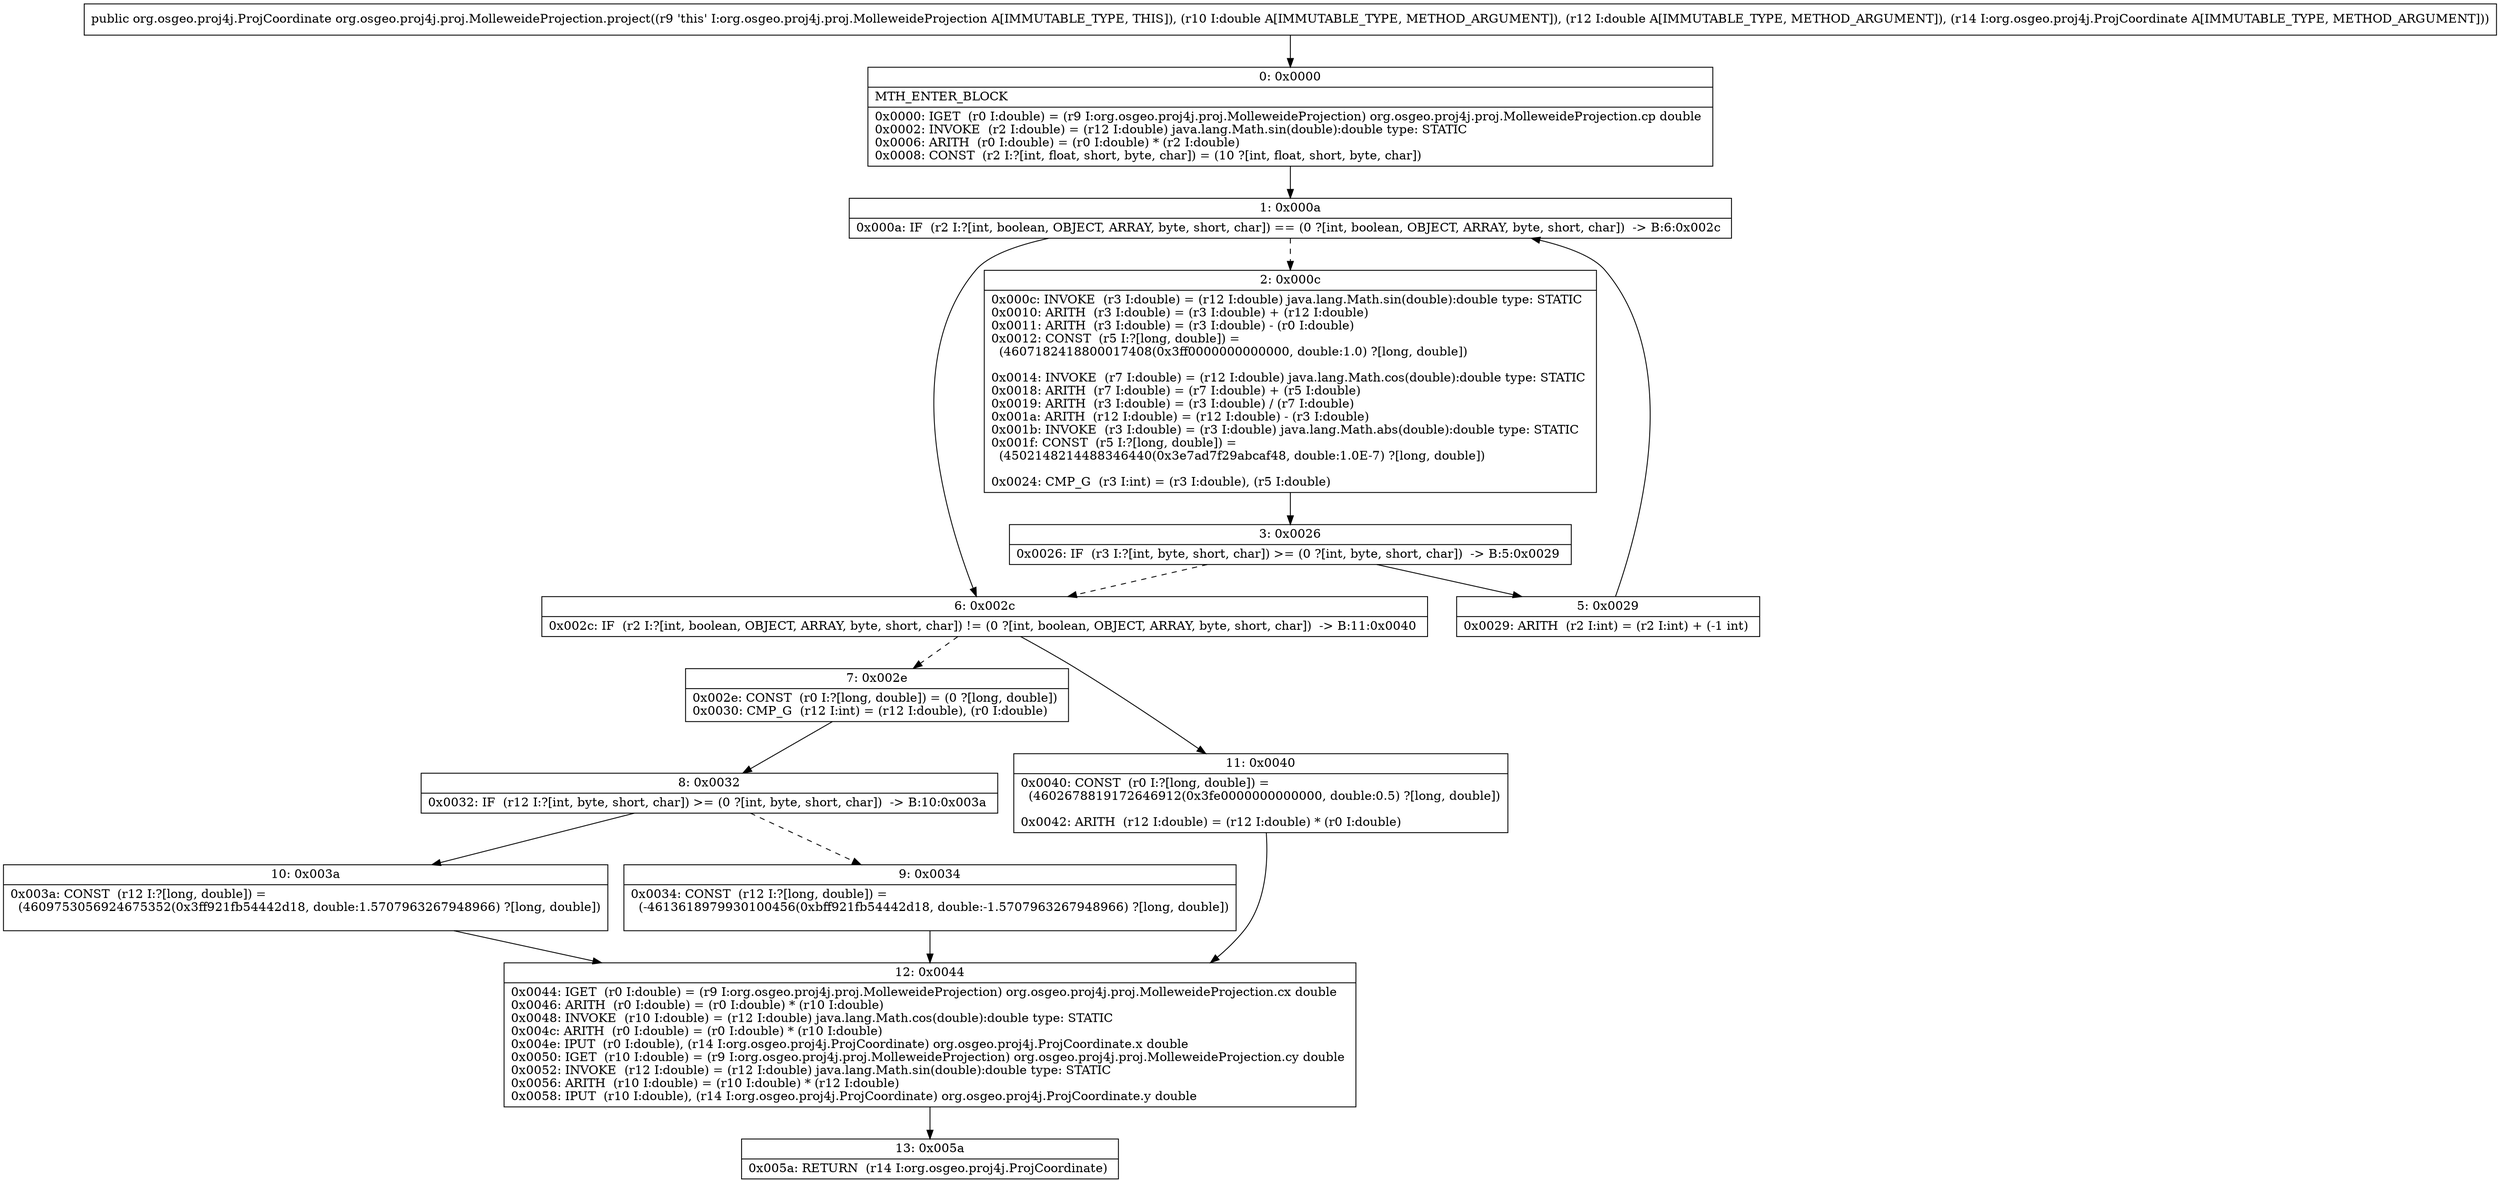 digraph "CFG fororg.osgeo.proj4j.proj.MolleweideProjection.project(DDLorg\/osgeo\/proj4j\/ProjCoordinate;)Lorg\/osgeo\/proj4j\/ProjCoordinate;" {
Node_0 [shape=record,label="{0\:\ 0x0000|MTH_ENTER_BLOCK\l|0x0000: IGET  (r0 I:double) = (r9 I:org.osgeo.proj4j.proj.MolleweideProjection) org.osgeo.proj4j.proj.MolleweideProjection.cp double \l0x0002: INVOKE  (r2 I:double) = (r12 I:double) java.lang.Math.sin(double):double type: STATIC \l0x0006: ARITH  (r0 I:double) = (r0 I:double) * (r2 I:double) \l0x0008: CONST  (r2 I:?[int, float, short, byte, char]) = (10 ?[int, float, short, byte, char]) \l}"];
Node_1 [shape=record,label="{1\:\ 0x000a|0x000a: IF  (r2 I:?[int, boolean, OBJECT, ARRAY, byte, short, char]) == (0 ?[int, boolean, OBJECT, ARRAY, byte, short, char])  \-\> B:6:0x002c \l}"];
Node_2 [shape=record,label="{2\:\ 0x000c|0x000c: INVOKE  (r3 I:double) = (r12 I:double) java.lang.Math.sin(double):double type: STATIC \l0x0010: ARITH  (r3 I:double) = (r3 I:double) + (r12 I:double) \l0x0011: ARITH  (r3 I:double) = (r3 I:double) \- (r0 I:double) \l0x0012: CONST  (r5 I:?[long, double]) = \l  (4607182418800017408(0x3ff0000000000000, double:1.0) ?[long, double])\l \l0x0014: INVOKE  (r7 I:double) = (r12 I:double) java.lang.Math.cos(double):double type: STATIC \l0x0018: ARITH  (r7 I:double) = (r7 I:double) + (r5 I:double) \l0x0019: ARITH  (r3 I:double) = (r3 I:double) \/ (r7 I:double) \l0x001a: ARITH  (r12 I:double) = (r12 I:double) \- (r3 I:double) \l0x001b: INVOKE  (r3 I:double) = (r3 I:double) java.lang.Math.abs(double):double type: STATIC \l0x001f: CONST  (r5 I:?[long, double]) = \l  (4502148214488346440(0x3e7ad7f29abcaf48, double:1.0E\-7) ?[long, double])\l \l0x0024: CMP_G  (r3 I:int) = (r3 I:double), (r5 I:double) \l}"];
Node_3 [shape=record,label="{3\:\ 0x0026|0x0026: IF  (r3 I:?[int, byte, short, char]) \>= (0 ?[int, byte, short, char])  \-\> B:5:0x0029 \l}"];
Node_5 [shape=record,label="{5\:\ 0x0029|0x0029: ARITH  (r2 I:int) = (r2 I:int) + (\-1 int) \l}"];
Node_6 [shape=record,label="{6\:\ 0x002c|0x002c: IF  (r2 I:?[int, boolean, OBJECT, ARRAY, byte, short, char]) != (0 ?[int, boolean, OBJECT, ARRAY, byte, short, char])  \-\> B:11:0x0040 \l}"];
Node_7 [shape=record,label="{7\:\ 0x002e|0x002e: CONST  (r0 I:?[long, double]) = (0 ?[long, double]) \l0x0030: CMP_G  (r12 I:int) = (r12 I:double), (r0 I:double) \l}"];
Node_8 [shape=record,label="{8\:\ 0x0032|0x0032: IF  (r12 I:?[int, byte, short, char]) \>= (0 ?[int, byte, short, char])  \-\> B:10:0x003a \l}"];
Node_9 [shape=record,label="{9\:\ 0x0034|0x0034: CONST  (r12 I:?[long, double]) = \l  (\-4613618979930100456(0xbff921fb54442d18, double:\-1.5707963267948966) ?[long, double])\l \l}"];
Node_10 [shape=record,label="{10\:\ 0x003a|0x003a: CONST  (r12 I:?[long, double]) = \l  (4609753056924675352(0x3ff921fb54442d18, double:1.5707963267948966) ?[long, double])\l \l}"];
Node_11 [shape=record,label="{11\:\ 0x0040|0x0040: CONST  (r0 I:?[long, double]) = \l  (4602678819172646912(0x3fe0000000000000, double:0.5) ?[long, double])\l \l0x0042: ARITH  (r12 I:double) = (r12 I:double) * (r0 I:double) \l}"];
Node_12 [shape=record,label="{12\:\ 0x0044|0x0044: IGET  (r0 I:double) = (r9 I:org.osgeo.proj4j.proj.MolleweideProjection) org.osgeo.proj4j.proj.MolleweideProjection.cx double \l0x0046: ARITH  (r0 I:double) = (r0 I:double) * (r10 I:double) \l0x0048: INVOKE  (r10 I:double) = (r12 I:double) java.lang.Math.cos(double):double type: STATIC \l0x004c: ARITH  (r0 I:double) = (r0 I:double) * (r10 I:double) \l0x004e: IPUT  (r0 I:double), (r14 I:org.osgeo.proj4j.ProjCoordinate) org.osgeo.proj4j.ProjCoordinate.x double \l0x0050: IGET  (r10 I:double) = (r9 I:org.osgeo.proj4j.proj.MolleweideProjection) org.osgeo.proj4j.proj.MolleweideProjection.cy double \l0x0052: INVOKE  (r12 I:double) = (r12 I:double) java.lang.Math.sin(double):double type: STATIC \l0x0056: ARITH  (r10 I:double) = (r10 I:double) * (r12 I:double) \l0x0058: IPUT  (r10 I:double), (r14 I:org.osgeo.proj4j.ProjCoordinate) org.osgeo.proj4j.ProjCoordinate.y double \l}"];
Node_13 [shape=record,label="{13\:\ 0x005a|0x005a: RETURN  (r14 I:org.osgeo.proj4j.ProjCoordinate) \l}"];
MethodNode[shape=record,label="{public org.osgeo.proj4j.ProjCoordinate org.osgeo.proj4j.proj.MolleweideProjection.project((r9 'this' I:org.osgeo.proj4j.proj.MolleweideProjection A[IMMUTABLE_TYPE, THIS]), (r10 I:double A[IMMUTABLE_TYPE, METHOD_ARGUMENT]), (r12 I:double A[IMMUTABLE_TYPE, METHOD_ARGUMENT]), (r14 I:org.osgeo.proj4j.ProjCoordinate A[IMMUTABLE_TYPE, METHOD_ARGUMENT])) }"];
MethodNode -> Node_0;
Node_0 -> Node_1;
Node_1 -> Node_2[style=dashed];
Node_1 -> Node_6;
Node_2 -> Node_3;
Node_3 -> Node_5;
Node_3 -> Node_6[style=dashed];
Node_5 -> Node_1;
Node_6 -> Node_7[style=dashed];
Node_6 -> Node_11;
Node_7 -> Node_8;
Node_8 -> Node_9[style=dashed];
Node_8 -> Node_10;
Node_9 -> Node_12;
Node_10 -> Node_12;
Node_11 -> Node_12;
Node_12 -> Node_13;
}

